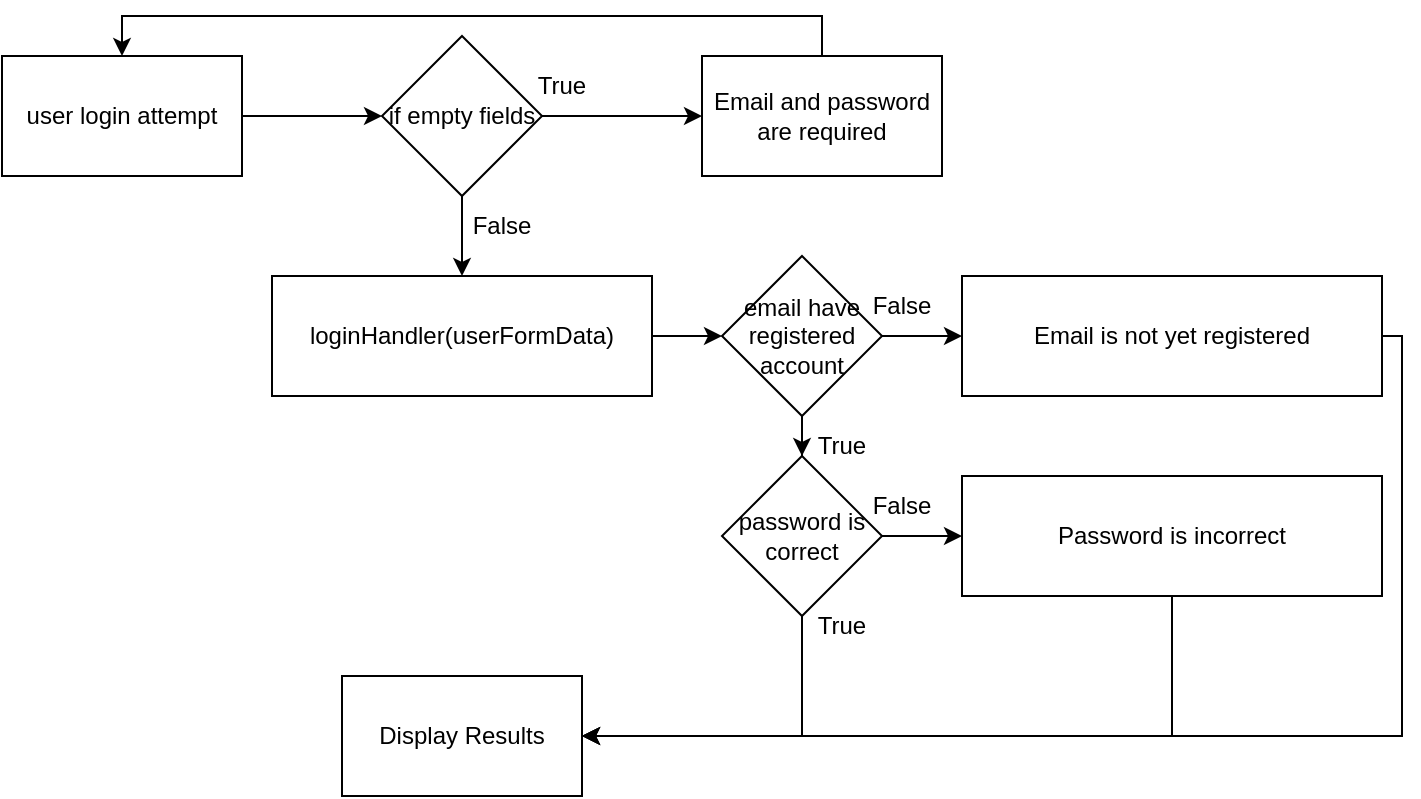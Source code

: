 <mxfile version="16.1.2" type="device"><diagram id="dI4pNkUdhnczto0McNKc" name="Page-1"><mxGraphModel dx="942" dy="755" grid="1" gridSize="10" guides="1" tooltips="1" connect="1" arrows="1" fold="1" page="1" pageScale="1" pageWidth="850" pageHeight="1100" math="0" shadow="0"><root><mxCell id="0"/><mxCell id="1" parent="0"/><mxCell id="tC3iB4QkeMFDCJSRxZv1-7" style="edgeStyle=orthogonalEdgeStyle;rounded=0;orthogonalLoop=1;jettySize=auto;html=1;entryX=0;entryY=0.5;entryDx=0;entryDy=0;" edge="1" parent="1" source="tC3iB4QkeMFDCJSRxZv1-1" target="tC3iB4QkeMFDCJSRxZv1-4"><mxGeometry relative="1" as="geometry"/></mxCell><mxCell id="tC3iB4QkeMFDCJSRxZv1-1" value="user login attempt" style="rounded=0;whiteSpace=wrap;html=1;" vertex="1" parent="1"><mxGeometry x="70" y="150" width="120" height="60" as="geometry"/></mxCell><mxCell id="tC3iB4QkeMFDCJSRxZv1-12" style="edgeStyle=orthogonalEdgeStyle;rounded=0;orthogonalLoop=1;jettySize=auto;html=1;entryX=0;entryY=0.5;entryDx=0;entryDy=0;" edge="1" parent="1" source="tC3iB4QkeMFDCJSRxZv1-3" target="tC3iB4QkeMFDCJSRxZv1-10"><mxGeometry relative="1" as="geometry"/></mxCell><mxCell id="tC3iB4QkeMFDCJSRxZv1-3" value="loginHandler(userFormData)" style="rounded=0;whiteSpace=wrap;html=1;" vertex="1" parent="1"><mxGeometry x="205" y="260" width="190" height="60" as="geometry"/></mxCell><mxCell id="tC3iB4QkeMFDCJSRxZv1-8" style="edgeStyle=orthogonalEdgeStyle;rounded=0;orthogonalLoop=1;jettySize=auto;html=1;entryX=0;entryY=0.5;entryDx=0;entryDy=0;" edge="1" parent="1" source="tC3iB4QkeMFDCJSRxZv1-4" target="tC3iB4QkeMFDCJSRxZv1-5"><mxGeometry relative="1" as="geometry"/></mxCell><mxCell id="tC3iB4QkeMFDCJSRxZv1-9" style="edgeStyle=orthogonalEdgeStyle;rounded=0;orthogonalLoop=1;jettySize=auto;html=1;entryX=0.5;entryY=0;entryDx=0;entryDy=0;" edge="1" parent="1" source="tC3iB4QkeMFDCJSRxZv1-4" target="tC3iB4QkeMFDCJSRxZv1-3"><mxGeometry relative="1" as="geometry"/></mxCell><mxCell id="tC3iB4QkeMFDCJSRxZv1-4" value="if empty fields" style="rhombus;whiteSpace=wrap;html=1;" vertex="1" parent="1"><mxGeometry x="260" y="140" width="80" height="80" as="geometry"/></mxCell><mxCell id="tC3iB4QkeMFDCJSRxZv1-6" style="edgeStyle=orthogonalEdgeStyle;rounded=0;orthogonalLoop=1;jettySize=auto;html=1;entryX=0.5;entryY=0;entryDx=0;entryDy=0;" edge="1" parent="1" source="tC3iB4QkeMFDCJSRxZv1-5" target="tC3iB4QkeMFDCJSRxZv1-1"><mxGeometry relative="1" as="geometry"><Array as="points"><mxPoint x="480" y="130"/><mxPoint x="130" y="130"/></Array></mxGeometry></mxCell><mxCell id="tC3iB4QkeMFDCJSRxZv1-5" value="Email and password are required" style="rounded=0;whiteSpace=wrap;html=1;" vertex="1" parent="1"><mxGeometry x="420" y="150" width="120" height="60" as="geometry"/></mxCell><mxCell id="tC3iB4QkeMFDCJSRxZv1-13" style="edgeStyle=orthogonalEdgeStyle;rounded=0;orthogonalLoop=1;jettySize=auto;html=1;entryX=0.5;entryY=0;entryDx=0;entryDy=0;" edge="1" parent="1" source="tC3iB4QkeMFDCJSRxZv1-10" target="tC3iB4QkeMFDCJSRxZv1-11"><mxGeometry relative="1" as="geometry"/></mxCell><mxCell id="tC3iB4QkeMFDCJSRxZv1-18" style="edgeStyle=orthogonalEdgeStyle;rounded=0;orthogonalLoop=1;jettySize=auto;html=1;entryX=0;entryY=0.5;entryDx=0;entryDy=0;" edge="1" parent="1" source="tC3iB4QkeMFDCJSRxZv1-10" target="tC3iB4QkeMFDCJSRxZv1-16"><mxGeometry relative="1" as="geometry"/></mxCell><mxCell id="tC3iB4QkeMFDCJSRxZv1-10" value="email have registered account" style="rhombus;whiteSpace=wrap;html=1;" vertex="1" parent="1"><mxGeometry x="430" y="250" width="80" height="80" as="geometry"/></mxCell><mxCell id="tC3iB4QkeMFDCJSRxZv1-19" style="edgeStyle=orthogonalEdgeStyle;rounded=0;orthogonalLoop=1;jettySize=auto;html=1;entryX=0;entryY=0.5;entryDx=0;entryDy=0;" edge="1" parent="1" source="tC3iB4QkeMFDCJSRxZv1-11" target="tC3iB4QkeMFDCJSRxZv1-17"><mxGeometry relative="1" as="geometry"/></mxCell><mxCell id="tC3iB4QkeMFDCJSRxZv1-22" style="edgeStyle=orthogonalEdgeStyle;rounded=0;orthogonalLoop=1;jettySize=auto;html=1;entryX=1;entryY=0.5;entryDx=0;entryDy=0;" edge="1" parent="1" source="tC3iB4QkeMFDCJSRxZv1-11" target="tC3iB4QkeMFDCJSRxZv1-20"><mxGeometry relative="1" as="geometry"><mxPoint x="470" y="450" as="targetPoint"/><Array as="points"><mxPoint x="470" y="490"/></Array></mxGeometry></mxCell><mxCell id="tC3iB4QkeMFDCJSRxZv1-11" value="password is correct" style="rhombus;whiteSpace=wrap;html=1;" vertex="1" parent="1"><mxGeometry x="430" y="350" width="80" height="80" as="geometry"/></mxCell><mxCell id="tC3iB4QkeMFDCJSRxZv1-24" style="edgeStyle=orthogonalEdgeStyle;rounded=0;orthogonalLoop=1;jettySize=auto;html=1;entryX=1;entryY=0.5;entryDx=0;entryDy=0;" edge="1" parent="1" source="tC3iB4QkeMFDCJSRxZv1-16" target="tC3iB4QkeMFDCJSRxZv1-20"><mxGeometry relative="1" as="geometry"><Array as="points"><mxPoint x="770" y="290"/><mxPoint x="770" y="490"/></Array></mxGeometry></mxCell><mxCell id="tC3iB4QkeMFDCJSRxZv1-16" value="Email is not yet registered" style="rounded=0;whiteSpace=wrap;html=1;" vertex="1" parent="1"><mxGeometry x="550" y="260" width="210" height="60" as="geometry"/></mxCell><mxCell id="tC3iB4QkeMFDCJSRxZv1-23" style="edgeStyle=orthogonalEdgeStyle;rounded=0;orthogonalLoop=1;jettySize=auto;html=1;entryX=1;entryY=0.5;entryDx=0;entryDy=0;" edge="1" parent="1" source="tC3iB4QkeMFDCJSRxZv1-17" target="tC3iB4QkeMFDCJSRxZv1-20"><mxGeometry relative="1" as="geometry"><Array as="points"><mxPoint x="655" y="490"/></Array></mxGeometry></mxCell><mxCell id="tC3iB4QkeMFDCJSRxZv1-17" value="Password is incorrect" style="rounded=0;whiteSpace=wrap;html=1;" vertex="1" parent="1"><mxGeometry x="550" y="360" width="210" height="60" as="geometry"/></mxCell><mxCell id="tC3iB4QkeMFDCJSRxZv1-20" value="Display Results" style="rounded=0;whiteSpace=wrap;html=1;" vertex="1" parent="1"><mxGeometry x="240" y="460" width="120" height="60" as="geometry"/></mxCell><mxCell id="tC3iB4QkeMFDCJSRxZv1-25" value="True" style="text;html=1;strokeColor=none;fillColor=none;align=center;verticalAlign=middle;whiteSpace=wrap;rounded=0;" vertex="1" parent="1"><mxGeometry x="320" y="150" width="60" height="30" as="geometry"/></mxCell><mxCell id="tC3iB4QkeMFDCJSRxZv1-26" value="True" style="text;html=1;strokeColor=none;fillColor=none;align=center;verticalAlign=middle;whiteSpace=wrap;rounded=0;" vertex="1" parent="1"><mxGeometry x="460" y="330" width="60" height="30" as="geometry"/></mxCell><mxCell id="tC3iB4QkeMFDCJSRxZv1-27" value="True" style="text;html=1;strokeColor=none;fillColor=none;align=center;verticalAlign=middle;whiteSpace=wrap;rounded=0;" vertex="1" parent="1"><mxGeometry x="460" y="420" width="60" height="30" as="geometry"/></mxCell><mxCell id="tC3iB4QkeMFDCJSRxZv1-28" value="False" style="text;html=1;strokeColor=none;fillColor=none;align=center;verticalAlign=middle;whiteSpace=wrap;rounded=0;" vertex="1" parent="1"><mxGeometry x="490" y="260" width="60" height="30" as="geometry"/></mxCell><mxCell id="tC3iB4QkeMFDCJSRxZv1-29" value="False" style="text;html=1;strokeColor=none;fillColor=none;align=center;verticalAlign=middle;whiteSpace=wrap;rounded=0;" vertex="1" parent="1"><mxGeometry x="290" y="220" width="60" height="30" as="geometry"/></mxCell><mxCell id="tC3iB4QkeMFDCJSRxZv1-30" value="False" style="text;html=1;strokeColor=none;fillColor=none;align=center;verticalAlign=middle;whiteSpace=wrap;rounded=0;" vertex="1" parent="1"><mxGeometry x="490" y="360" width="60" height="30" as="geometry"/></mxCell></root></mxGraphModel></diagram></mxfile>